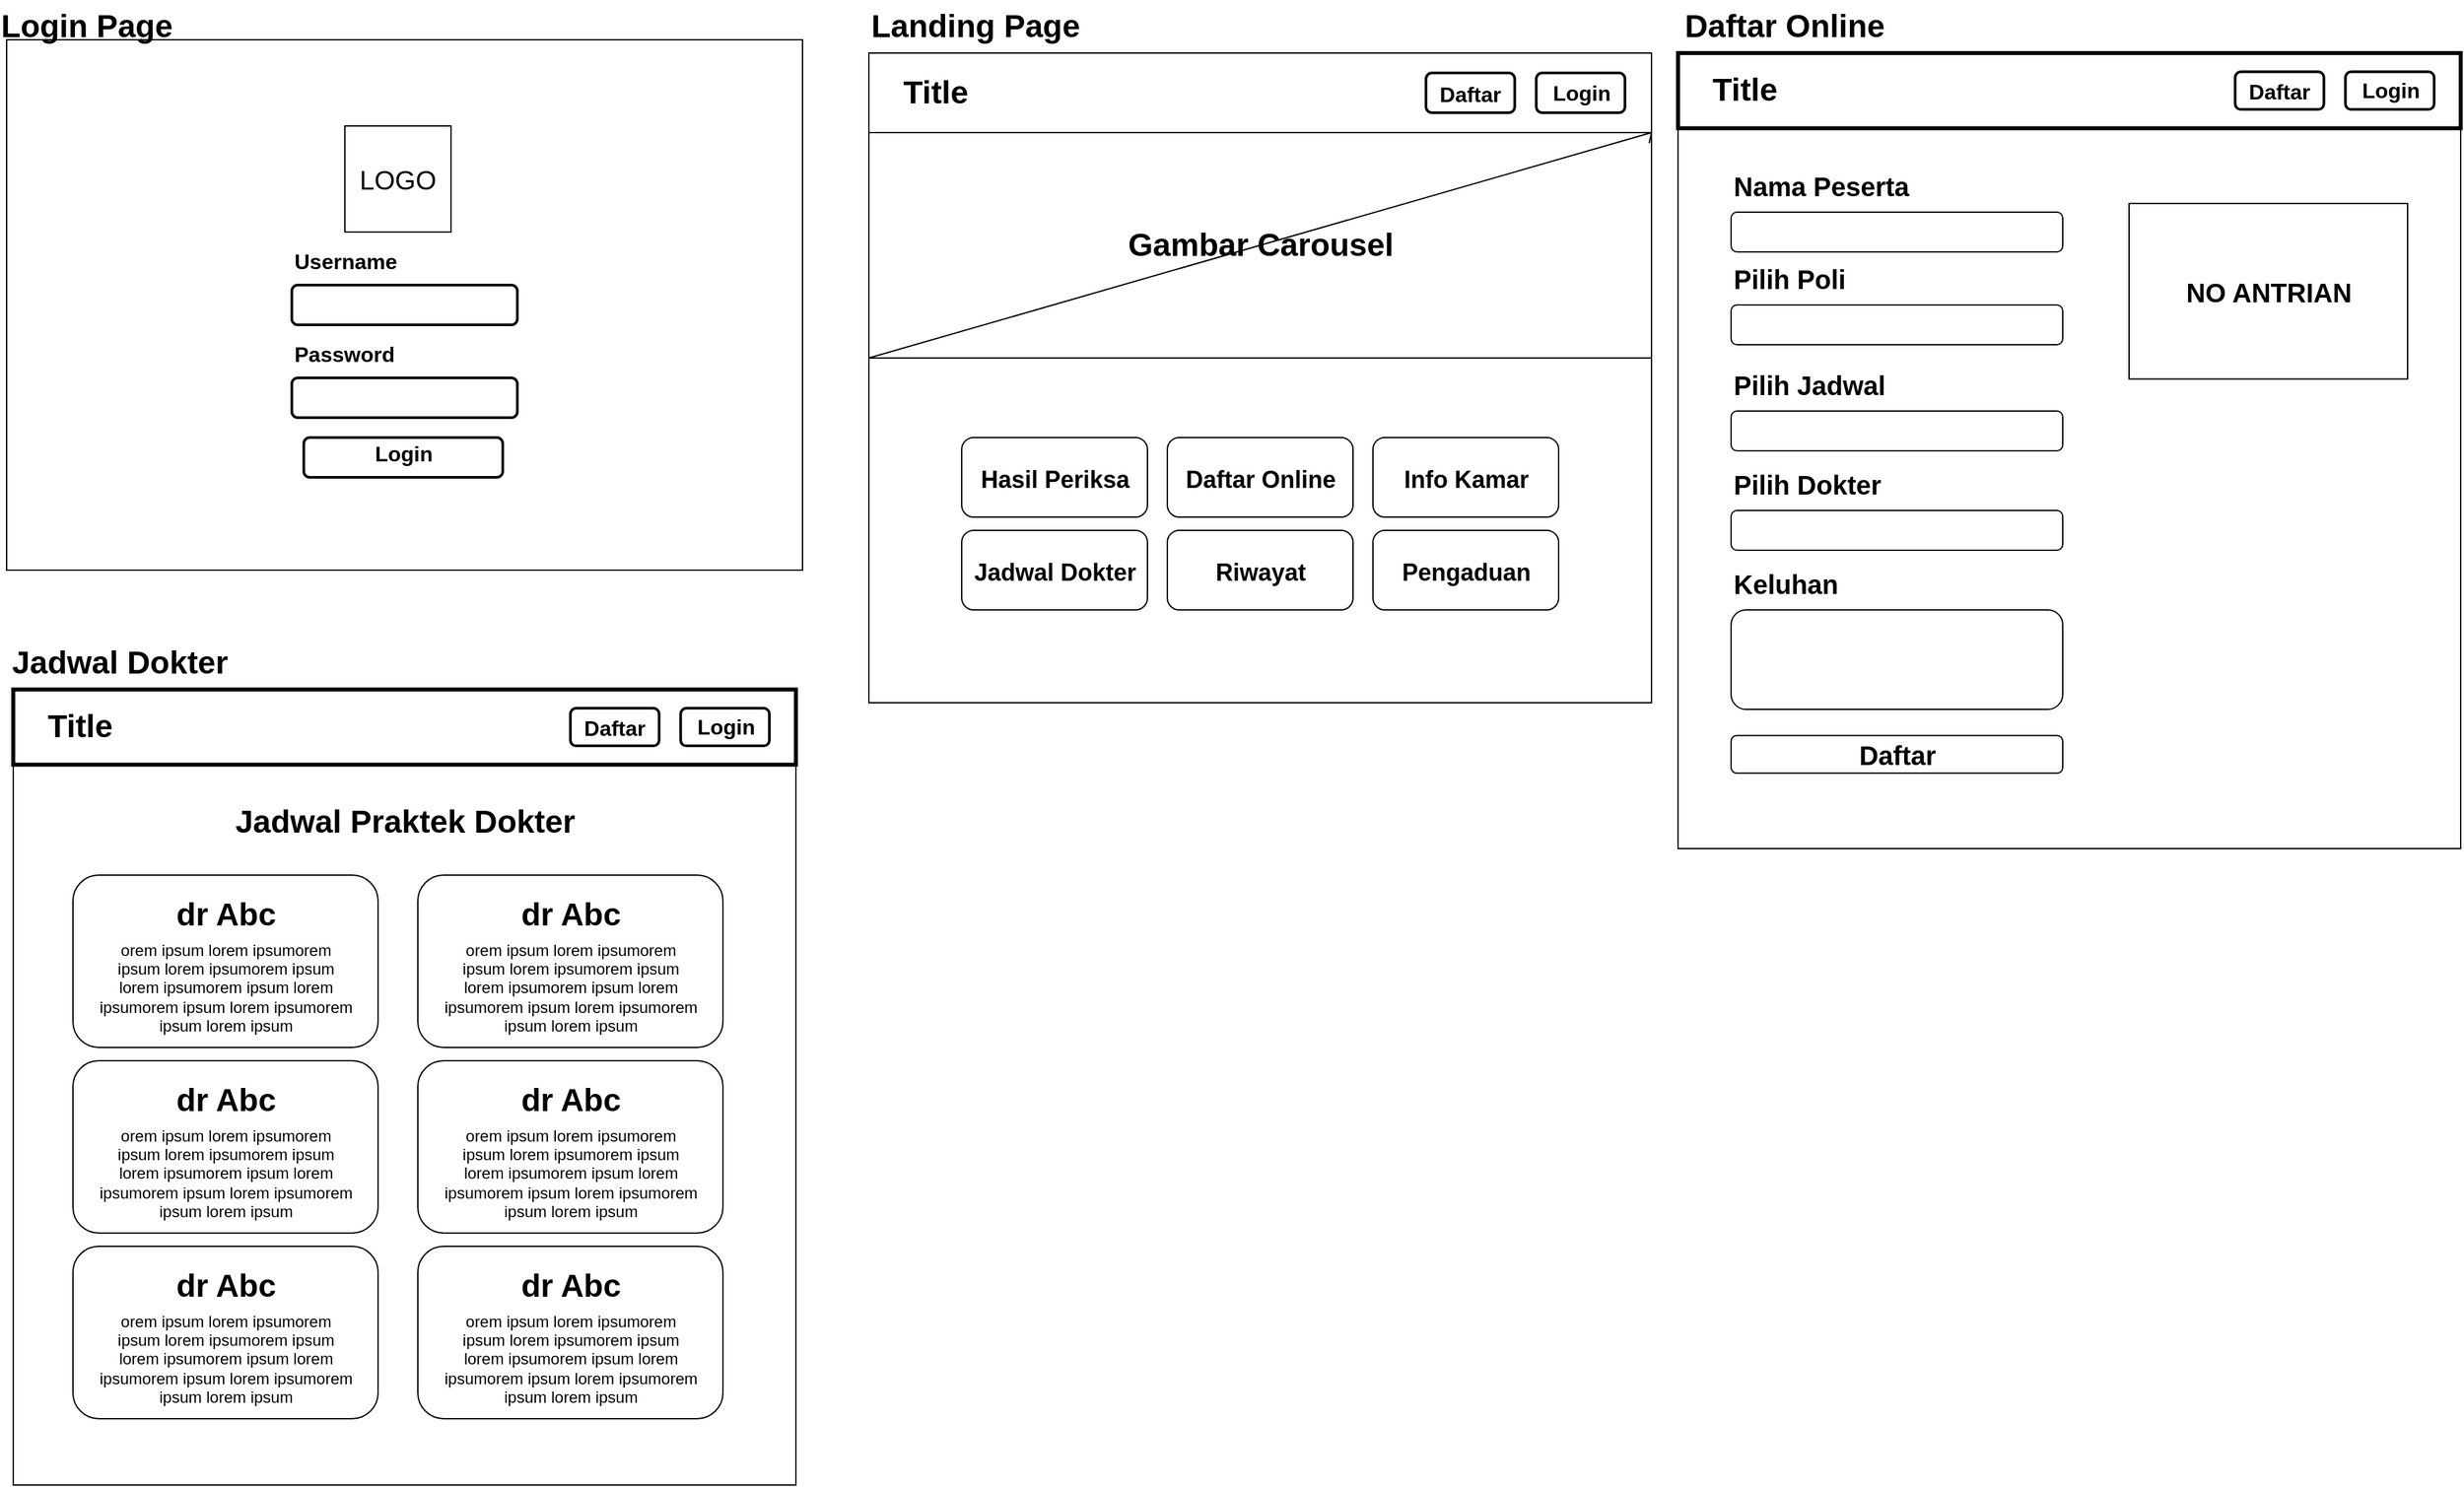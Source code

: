 <mxfile version="26.2.14">
  <diagram id="piDafpqhtRUU5qUU-vj8" name="Page-1">
    <mxGraphModel dx="2491" dy="1369" grid="1" gridSize="10" guides="1" tooltips="1" connect="1" arrows="1" fold="1" page="1" pageScale="1" pageWidth="827" pageHeight="1169" math="0" shadow="0">
      <root>
        <mxCell id="0" />
        <mxCell id="1" parent="0" />
        <mxCell id="LowavjY-TqfCx_Q-BY-E-20" value="" style="group" vertex="1" connectable="0" parent="1">
          <mxGeometry x="20" width="600" height="430" as="geometry" />
        </mxCell>
        <mxCell id="LowavjY-TqfCx_Q-BY-E-17" value="" style="group" vertex="1" connectable="0" parent="LowavjY-TqfCx_Q-BY-E-20">
          <mxGeometry y="30" width="600" height="400" as="geometry" />
        </mxCell>
        <mxCell id="LowavjY-TqfCx_Q-BY-E-1" value="" style="rounded=0;whiteSpace=wrap;html=1;" vertex="1" parent="LowavjY-TqfCx_Q-BY-E-17">
          <mxGeometry width="600" height="400" as="geometry" />
        </mxCell>
        <mxCell id="LowavjY-TqfCx_Q-BY-E-2" value="" style="rounded=1;whiteSpace=wrap;html=1;strokeWidth=2;" vertex="1" parent="LowavjY-TqfCx_Q-BY-E-17">
          <mxGeometry x="215" y="185" width="170" height="30" as="geometry" />
        </mxCell>
        <mxCell id="LowavjY-TqfCx_Q-BY-E-4" value="&lt;font style=&quot;font-size: 16px;&quot;&gt;Username&lt;/font&gt;" style="text;strokeColor=none;fillColor=none;html=1;fontSize=24;fontStyle=1;verticalAlign=middle;align=left;" vertex="1" parent="LowavjY-TqfCx_Q-BY-E-17">
          <mxGeometry x="215" y="145" width="100" height="40" as="geometry" />
        </mxCell>
        <mxCell id="LowavjY-TqfCx_Q-BY-E-5" value="" style="rounded=1;whiteSpace=wrap;html=1;strokeWidth=2;" vertex="1" parent="LowavjY-TqfCx_Q-BY-E-17">
          <mxGeometry x="215" y="255" width="170" height="30" as="geometry" />
        </mxCell>
        <mxCell id="LowavjY-TqfCx_Q-BY-E-6" value="&lt;font style=&quot;font-size: 16px;&quot;&gt;Password&lt;/font&gt;" style="text;strokeColor=none;fillColor=none;html=1;fontSize=24;fontStyle=1;verticalAlign=middle;align=left;" vertex="1" parent="LowavjY-TqfCx_Q-BY-E-17">
          <mxGeometry x="215" y="215" width="100" height="40" as="geometry" />
        </mxCell>
        <mxCell id="LowavjY-TqfCx_Q-BY-E-7" value="" style="whiteSpace=wrap;html=1;aspect=fixed;" vertex="1" parent="LowavjY-TqfCx_Q-BY-E-17">
          <mxGeometry x="255" y="65" width="80" height="80" as="geometry" />
        </mxCell>
        <mxCell id="LowavjY-TqfCx_Q-BY-E-11" value="" style="group;fontStyle=4" vertex="1" connectable="0" parent="LowavjY-TqfCx_Q-BY-E-17">
          <mxGeometry x="220" y="300" width="150" height="30" as="geometry" />
        </mxCell>
        <mxCell id="LowavjY-TqfCx_Q-BY-E-9" value="" style="rounded=1;whiteSpace=wrap;html=1;strokeWidth=2;" vertex="1" parent="LowavjY-TqfCx_Q-BY-E-11">
          <mxGeometry x="4" width="150" height="30" as="geometry" />
        </mxCell>
        <mxCell id="LowavjY-TqfCx_Q-BY-E-10" value="&lt;font style=&quot;font-size: 16px;&quot;&gt;Login&lt;/font&gt;" style="text;strokeColor=none;fillColor=none;html=1;fontSize=24;fontStyle=1;verticalAlign=middle;align=center;" vertex="1" parent="LowavjY-TqfCx_Q-BY-E-11">
          <mxGeometry x="50.88" width="56.25" height="20" as="geometry" />
        </mxCell>
        <mxCell id="LowavjY-TqfCx_Q-BY-E-16" value="&lt;font style=&quot;font-size: 20px;&quot;&gt;LOGO&lt;/font&gt;" style="text;html=1;align=center;verticalAlign=middle;whiteSpace=wrap;rounded=0;" vertex="1" parent="LowavjY-TqfCx_Q-BY-E-17">
          <mxGeometry x="265" y="90" width="60" height="30" as="geometry" />
        </mxCell>
        <mxCell id="LowavjY-TqfCx_Q-BY-E-19" value="Login Page" style="text;strokeColor=none;fillColor=none;html=1;fontSize=24;fontStyle=1;verticalAlign=middle;align=center;" vertex="1" parent="LowavjY-TqfCx_Q-BY-E-20">
          <mxGeometry x="10" width="100" height="40" as="geometry" />
        </mxCell>
        <mxCell id="LowavjY-TqfCx_Q-BY-E-53" value="" style="rounded=0;whiteSpace=wrap;html=1;movable=1;resizable=1;rotatable=1;deletable=1;editable=1;locked=0;connectable=1;" vertex="1" parent="1">
          <mxGeometry x="1280" y="40" width="590" height="600" as="geometry" />
        </mxCell>
        <mxCell id="LowavjY-TqfCx_Q-BY-E-50" value="" style="group" vertex="1" connectable="0" parent="1">
          <mxGeometry x="670" width="590" height="530" as="geometry" />
        </mxCell>
        <mxCell id="LowavjY-TqfCx_Q-BY-E-48" value="" style="group" vertex="1" connectable="0" parent="LowavjY-TqfCx_Q-BY-E-50">
          <mxGeometry y="40" width="590" height="490" as="geometry" />
        </mxCell>
        <mxCell id="LowavjY-TqfCx_Q-BY-E-21" value="" style="rounded=0;whiteSpace=wrap;html=1;" vertex="1" parent="LowavjY-TqfCx_Q-BY-E-48">
          <mxGeometry width="590" height="490" as="geometry" />
        </mxCell>
        <mxCell id="LowavjY-TqfCx_Q-BY-E-23" value="Title" style="text;strokeColor=none;fillColor=none;html=1;fontSize=24;fontStyle=1;verticalAlign=middle;align=center;" vertex="1" parent="LowavjY-TqfCx_Q-BY-E-48">
          <mxGeometry y="10" width="100" height="40" as="geometry" />
        </mxCell>
        <mxCell id="LowavjY-TqfCx_Q-BY-E-30" value="" style="group" vertex="1" connectable="0" parent="LowavjY-TqfCx_Q-BY-E-48">
          <mxGeometry x="420" y="15" width="66.88" height="30" as="geometry" />
        </mxCell>
        <mxCell id="LowavjY-TqfCx_Q-BY-E-28" value="" style="rounded=1;whiteSpace=wrap;html=1;strokeWidth=2;" vertex="1" parent="LowavjY-TqfCx_Q-BY-E-30">
          <mxGeometry width="66.88" height="30" as="geometry" />
        </mxCell>
        <mxCell id="LowavjY-TqfCx_Q-BY-E-29" value="&lt;font style=&quot;font-size: 16px;&quot;&gt;Daftar&lt;/font&gt;" style="text;strokeColor=none;fillColor=none;html=1;fontSize=24;fontStyle=1;verticalAlign=middle;align=center;" vertex="1" parent="LowavjY-TqfCx_Q-BY-E-30">
          <mxGeometry x="5.31" y="4" width="56.25" height="20" as="geometry" />
        </mxCell>
        <mxCell id="LowavjY-TqfCx_Q-BY-E-31" value="" style="group" vertex="1" connectable="0" parent="LowavjY-TqfCx_Q-BY-E-48">
          <mxGeometry x="503.12" y="15" width="66.88" height="30" as="geometry" />
        </mxCell>
        <mxCell id="LowavjY-TqfCx_Q-BY-E-26" value="" style="rounded=1;whiteSpace=wrap;html=1;strokeWidth=2;" vertex="1" parent="LowavjY-TqfCx_Q-BY-E-31">
          <mxGeometry width="66.88" height="30" as="geometry" />
        </mxCell>
        <mxCell id="LowavjY-TqfCx_Q-BY-E-27" value="&lt;font style=&quot;font-size: 16px;&quot;&gt;Login&lt;/font&gt;" style="text;strokeColor=none;fillColor=none;html=1;fontSize=24;fontStyle=1;verticalAlign=middle;align=center;" vertex="1" parent="LowavjY-TqfCx_Q-BY-E-31">
          <mxGeometry x="5.32" y="3" width="56.25" height="20" as="geometry" />
        </mxCell>
        <mxCell id="LowavjY-TqfCx_Q-BY-E-32" value="" style="rounded=0;whiteSpace=wrap;html=1;glass=0;shadow=0;" vertex="1" parent="LowavjY-TqfCx_Q-BY-E-48">
          <mxGeometry y="60" width="590" height="170" as="geometry" />
        </mxCell>
        <mxCell id="LowavjY-TqfCx_Q-BY-E-33" value="" style="endArrow=none;html=1;rounded=0;exitX=0;exitY=1;exitDx=0;exitDy=0;entryX=0.997;entryY=0.047;entryDx=0;entryDy=0;entryPerimeter=0;" edge="1" parent="LowavjY-TqfCx_Q-BY-E-48" source="LowavjY-TqfCx_Q-BY-E-32" target="LowavjY-TqfCx_Q-BY-E-32">
          <mxGeometry width="50" height="50" relative="1" as="geometry">
            <mxPoint x="200" y="220" as="sourcePoint" />
            <mxPoint x="250" y="170" as="targetPoint" />
            <Array as="points">
              <mxPoint x="590" y="60" />
            </Array>
          </mxGeometry>
        </mxCell>
        <mxCell id="LowavjY-TqfCx_Q-BY-E-34" value="Gambar Carousel" style="text;strokeColor=none;fillColor=none;html=1;fontSize=24;fontStyle=1;verticalAlign=middle;align=center;" vertex="1" parent="LowavjY-TqfCx_Q-BY-E-48">
          <mxGeometry x="245" y="125" width="100" height="40" as="geometry" />
        </mxCell>
        <mxCell id="LowavjY-TqfCx_Q-BY-E-36" value="" style="rounded=1;whiteSpace=wrap;html=1;" vertex="1" parent="LowavjY-TqfCx_Q-BY-E-48">
          <mxGeometry x="70" y="290" width="140" height="60" as="geometry" />
        </mxCell>
        <mxCell id="LowavjY-TqfCx_Q-BY-E-37" value="&lt;font style=&quot;font-size: 18px;&quot;&gt;Hasil Periksa&lt;/font&gt;" style="text;strokeColor=none;fillColor=none;html=1;fontSize=24;fontStyle=1;verticalAlign=middle;align=center;" vertex="1" parent="LowavjY-TqfCx_Q-BY-E-48">
          <mxGeometry x="90" y="300" width="100" height="40" as="geometry" />
        </mxCell>
        <mxCell id="LowavjY-TqfCx_Q-BY-E-38" value="" style="rounded=1;whiteSpace=wrap;html=1;" vertex="1" parent="LowavjY-TqfCx_Q-BY-E-48">
          <mxGeometry x="225" y="290" width="140" height="60" as="geometry" />
        </mxCell>
        <mxCell id="LowavjY-TqfCx_Q-BY-E-39" value="&lt;font style=&quot;font-size: 18px;&quot;&gt;Daftar Online&lt;/font&gt;" style="text;strokeColor=none;fillColor=none;html=1;fontSize=24;fontStyle=1;verticalAlign=middle;align=center;" vertex="1" parent="LowavjY-TqfCx_Q-BY-E-48">
          <mxGeometry x="245" y="300" width="100" height="40" as="geometry" />
        </mxCell>
        <mxCell id="LowavjY-TqfCx_Q-BY-E-40" value="" style="rounded=1;whiteSpace=wrap;html=1;" vertex="1" parent="LowavjY-TqfCx_Q-BY-E-48">
          <mxGeometry x="380" y="290" width="140" height="60" as="geometry" />
        </mxCell>
        <mxCell id="LowavjY-TqfCx_Q-BY-E-41" value="&lt;font style=&quot;font-size: 18px;&quot;&gt;Info Kamar&lt;/font&gt;" style="text;strokeColor=none;fillColor=none;html=1;fontSize=24;fontStyle=1;verticalAlign=middle;align=center;" vertex="1" parent="LowavjY-TqfCx_Q-BY-E-48">
          <mxGeometry x="400" y="300" width="100" height="40" as="geometry" />
        </mxCell>
        <mxCell id="LowavjY-TqfCx_Q-BY-E-42" value="" style="rounded=1;whiteSpace=wrap;html=1;" vertex="1" parent="LowavjY-TqfCx_Q-BY-E-48">
          <mxGeometry x="70" y="360" width="140" height="60" as="geometry" />
        </mxCell>
        <mxCell id="LowavjY-TqfCx_Q-BY-E-43" value="&lt;font style=&quot;font-size: 18px;&quot;&gt;Jadwal Dokter&lt;/font&gt;" style="text;strokeColor=none;fillColor=none;html=1;fontSize=24;fontStyle=1;verticalAlign=middle;align=center;" vertex="1" parent="LowavjY-TqfCx_Q-BY-E-48">
          <mxGeometry x="90" y="370" width="100" height="40" as="geometry" />
        </mxCell>
        <mxCell id="LowavjY-TqfCx_Q-BY-E-44" value="" style="rounded=1;whiteSpace=wrap;html=1;" vertex="1" parent="LowavjY-TqfCx_Q-BY-E-48">
          <mxGeometry x="225" y="360" width="140" height="60" as="geometry" />
        </mxCell>
        <mxCell id="LowavjY-TqfCx_Q-BY-E-45" value="&lt;font style=&quot;font-size: 18px;&quot;&gt;Riwayat&lt;/font&gt;" style="text;strokeColor=none;fillColor=none;html=1;fontSize=24;fontStyle=1;verticalAlign=middle;align=center;" vertex="1" parent="LowavjY-TqfCx_Q-BY-E-48">
          <mxGeometry x="245" y="370" width="100" height="40" as="geometry" />
        </mxCell>
        <mxCell id="LowavjY-TqfCx_Q-BY-E-46" value="" style="rounded=1;whiteSpace=wrap;html=1;" vertex="1" parent="LowavjY-TqfCx_Q-BY-E-48">
          <mxGeometry x="380" y="360" width="140" height="60" as="geometry" />
        </mxCell>
        <mxCell id="LowavjY-TqfCx_Q-BY-E-47" value="&lt;font style=&quot;font-size: 18px;&quot;&gt;Pengaduan&lt;/font&gt;" style="text;strokeColor=none;fillColor=none;html=1;fontSize=24;fontStyle=1;verticalAlign=middle;align=center;" vertex="1" parent="LowavjY-TqfCx_Q-BY-E-48">
          <mxGeometry x="400" y="370" width="100" height="40" as="geometry" />
        </mxCell>
        <mxCell id="LowavjY-TqfCx_Q-BY-E-49" value="Landing Page" style="text;strokeColor=none;fillColor=none;html=1;fontSize=24;fontStyle=1;verticalAlign=middle;align=center;" vertex="1" parent="LowavjY-TqfCx_Q-BY-E-50">
          <mxGeometry x="30" width="100" height="40" as="geometry" />
        </mxCell>
        <mxCell id="LowavjY-TqfCx_Q-BY-E-77" value="Daftar Online" style="text;strokeColor=none;fillColor=none;html=1;fontSize=24;fontStyle=1;verticalAlign=middle;align=center;" vertex="1" parent="1">
          <mxGeometry x="1310" width="100" height="40" as="geometry" />
        </mxCell>
        <mxCell id="LowavjY-TqfCx_Q-BY-E-79" value="" style="rounded=1;whiteSpace=wrap;html=1;" vertex="1" parent="1">
          <mxGeometry x="1320" y="160" width="250" height="30" as="geometry" />
        </mxCell>
        <mxCell id="LowavjY-TqfCx_Q-BY-E-80" value="&lt;font style=&quot;font-size: 20px;&quot;&gt;Nama Peserta&lt;/font&gt;" style="text;strokeColor=none;fillColor=none;html=1;fontSize=24;fontStyle=1;verticalAlign=middle;align=left;" vertex="1" parent="1">
          <mxGeometry x="1320" y="120" width="100" height="40" as="geometry" />
        </mxCell>
        <mxCell id="LowavjY-TqfCx_Q-BY-E-81" value="" style="rounded=1;whiteSpace=wrap;html=1;" vertex="1" parent="1">
          <mxGeometry x="1320" y="230" width="250" height="30" as="geometry" />
        </mxCell>
        <mxCell id="LowavjY-TqfCx_Q-BY-E-82" value="&lt;font style=&quot;font-size: 20px;&quot;&gt;Pilih Poli&lt;/font&gt;" style="text;strokeColor=none;fillColor=none;html=1;fontSize=24;fontStyle=1;verticalAlign=middle;align=left;" vertex="1" parent="1">
          <mxGeometry x="1320" y="190" width="100" height="40" as="geometry" />
        </mxCell>
        <mxCell id="LowavjY-TqfCx_Q-BY-E-83" value="" style="rounded=1;whiteSpace=wrap;html=1;" vertex="1" parent="1">
          <mxGeometry x="1320" y="310" width="250" height="30" as="geometry" />
        </mxCell>
        <mxCell id="LowavjY-TqfCx_Q-BY-E-84" value="&lt;font style=&quot;font-size: 20px;&quot;&gt;Pilih Jadwal&lt;/font&gt;" style="text;strokeColor=none;fillColor=none;html=1;fontSize=24;fontStyle=1;verticalAlign=middle;align=left;" vertex="1" parent="1">
          <mxGeometry x="1320" y="270" width="100" height="40" as="geometry" />
        </mxCell>
        <mxCell id="LowavjY-TqfCx_Q-BY-E-85" value="" style="rounded=1;whiteSpace=wrap;html=1;" vertex="1" parent="1">
          <mxGeometry x="1320" y="460" width="250" height="75" as="geometry" />
        </mxCell>
        <mxCell id="LowavjY-TqfCx_Q-BY-E-86" value="&lt;font style=&quot;font-size: 20px;&quot;&gt;Keluhan&lt;/font&gt;" style="text;strokeColor=none;fillColor=none;html=1;fontSize=24;fontStyle=1;verticalAlign=middle;align=left;" vertex="1" parent="1">
          <mxGeometry x="1320" y="420" width="100" height="40" as="geometry" />
        </mxCell>
        <mxCell id="LowavjY-TqfCx_Q-BY-E-54" value="" style="rounded=0;whiteSpace=wrap;html=1;strokeWidth=3;" vertex="1" parent="1">
          <mxGeometry x="1280" y="40" width="590" height="56.727" as="geometry" />
        </mxCell>
        <mxCell id="LowavjY-TqfCx_Q-BY-E-55" value="Title" style="text;strokeColor=none;fillColor=none;html=1;fontSize=24;fontStyle=1;verticalAlign=middle;align=center;" vertex="1" parent="1">
          <mxGeometry x="1280" y="49.455" width="100" height="37.818" as="geometry" />
        </mxCell>
        <mxCell id="LowavjY-TqfCx_Q-BY-E-56" value="" style="group" vertex="1" connectable="0" parent="1">
          <mxGeometry x="1700" y="54.182" width="66.88" height="28.364" as="geometry" />
        </mxCell>
        <mxCell id="LowavjY-TqfCx_Q-BY-E-57" value="" style="rounded=1;whiteSpace=wrap;html=1;strokeWidth=2;" vertex="1" parent="LowavjY-TqfCx_Q-BY-E-56">
          <mxGeometry width="66.88" height="28.364" as="geometry" />
        </mxCell>
        <mxCell id="LowavjY-TqfCx_Q-BY-E-58" value="&lt;font style=&quot;font-size: 16px;&quot;&gt;Daftar&lt;/font&gt;" style="text;strokeColor=none;fillColor=none;html=1;fontSize=24;fontStyle=1;verticalAlign=middle;align=center;" vertex="1" parent="LowavjY-TqfCx_Q-BY-E-56">
          <mxGeometry x="5.31" y="3.782" width="56.25" height="18.909" as="geometry" />
        </mxCell>
        <mxCell id="LowavjY-TqfCx_Q-BY-E-59" value="" style="group" vertex="1" connectable="0" parent="1">
          <mxGeometry x="1783.12" y="54.182" width="66.88" height="28.364" as="geometry" />
        </mxCell>
        <mxCell id="LowavjY-TqfCx_Q-BY-E-60" value="" style="rounded=1;whiteSpace=wrap;html=1;strokeWidth=2;" vertex="1" parent="LowavjY-TqfCx_Q-BY-E-59">
          <mxGeometry width="66.88" height="28.364" as="geometry" />
        </mxCell>
        <mxCell id="LowavjY-TqfCx_Q-BY-E-61" value="&lt;font style=&quot;font-size: 16px;&quot;&gt;Login&lt;/font&gt;" style="text;strokeColor=none;fillColor=none;html=1;fontSize=24;fontStyle=1;verticalAlign=middle;align=center;" vertex="1" parent="LowavjY-TqfCx_Q-BY-E-59">
          <mxGeometry x="5.32" y="2.836" width="56.25" height="18.909" as="geometry" />
        </mxCell>
        <mxCell id="LowavjY-TqfCx_Q-BY-E-88" value="" style="rounded=0;whiteSpace=wrap;html=1;" vertex="1" parent="1">
          <mxGeometry x="1620" y="153.455" width="210" height="132.364" as="geometry" />
        </mxCell>
        <mxCell id="LowavjY-TqfCx_Q-BY-E-89" value="&lt;font style=&quot;font-size: 20px;&quot;&gt;NO ANTRIAN&lt;/font&gt;" style="text;strokeColor=none;fillColor=none;html=1;fontSize=24;fontStyle=1;verticalAlign=middle;align=center;" vertex="1" parent="1">
          <mxGeometry x="1675" y="200.727" width="100" height="37.818" as="geometry" />
        </mxCell>
        <mxCell id="LowavjY-TqfCx_Q-BY-E-93" value="" style="group" vertex="1" connectable="0" parent="1">
          <mxGeometry x="1320" y="550.003" width="250" height="37.818" as="geometry" />
        </mxCell>
        <mxCell id="LowavjY-TqfCx_Q-BY-E-78" value="" style="rounded=1;whiteSpace=wrap;html=1;" vertex="1" parent="LowavjY-TqfCx_Q-BY-E-93">
          <mxGeometry y="4.727" width="250" height="28.364" as="geometry" />
        </mxCell>
        <mxCell id="LowavjY-TqfCx_Q-BY-E-87" value="&lt;font style=&quot;font-size: 20px;&quot;&gt;Daftar&lt;/font&gt;" style="text;strokeColor=none;fillColor=none;html=1;fontSize=24;fontStyle=1;verticalAlign=middle;align=center;" vertex="1" parent="LowavjY-TqfCx_Q-BY-E-93">
          <mxGeometry x="75" width="100" height="37.818" as="geometry" />
        </mxCell>
        <mxCell id="LowavjY-TqfCx_Q-BY-E-94" value="" style="rounded=1;whiteSpace=wrap;html=1;" vertex="1" parent="1">
          <mxGeometry x="1320" y="385" width="250" height="30" as="geometry" />
        </mxCell>
        <mxCell id="LowavjY-TqfCx_Q-BY-E-95" value="&lt;font style=&quot;font-size: 20px;&quot;&gt;Pilih Dokter&lt;/font&gt;" style="text;strokeColor=none;fillColor=none;html=1;fontSize=24;fontStyle=1;verticalAlign=middle;align=left;" vertex="1" parent="1">
          <mxGeometry x="1320" y="345" width="100" height="40" as="geometry" />
        </mxCell>
        <mxCell id="LowavjY-TqfCx_Q-BY-E-101" value="" style="rounded=0;whiteSpace=wrap;html=1;movable=1;resizable=1;rotatable=1;deletable=1;editable=1;locked=0;connectable=1;" vertex="1" parent="1">
          <mxGeometry x="25" y="520" width="590" height="600" as="geometry" />
        </mxCell>
        <mxCell id="LowavjY-TqfCx_Q-BY-E-102" value="Jadwal Dokter" style="text;strokeColor=none;fillColor=none;html=1;fontSize=24;fontStyle=1;verticalAlign=middle;align=center;" vertex="1" parent="1">
          <mxGeometry x="55" y="480" width="100" height="40" as="geometry" />
        </mxCell>
        <mxCell id="LowavjY-TqfCx_Q-BY-E-111" value="" style="rounded=0;whiteSpace=wrap;html=1;strokeWidth=3;" vertex="1" parent="1">
          <mxGeometry x="25" y="520" width="590" height="56.727" as="geometry" />
        </mxCell>
        <mxCell id="LowavjY-TqfCx_Q-BY-E-112" value="Title" style="text;strokeColor=none;fillColor=none;html=1;fontSize=24;fontStyle=1;verticalAlign=middle;align=center;" vertex="1" parent="1">
          <mxGeometry x="25" y="529.455" width="100" height="37.818" as="geometry" />
        </mxCell>
        <mxCell id="LowavjY-TqfCx_Q-BY-E-113" value="" style="group" vertex="1" connectable="0" parent="1">
          <mxGeometry x="445" y="534.182" width="66.88" height="28.364" as="geometry" />
        </mxCell>
        <mxCell id="LowavjY-TqfCx_Q-BY-E-114" value="" style="rounded=1;whiteSpace=wrap;html=1;strokeWidth=2;" vertex="1" parent="LowavjY-TqfCx_Q-BY-E-113">
          <mxGeometry width="66.88" height="28.364" as="geometry" />
        </mxCell>
        <mxCell id="LowavjY-TqfCx_Q-BY-E-115" value="&lt;font style=&quot;font-size: 16px;&quot;&gt;Daftar&lt;/font&gt;" style="text;strokeColor=none;fillColor=none;html=1;fontSize=24;fontStyle=1;verticalAlign=middle;align=center;" vertex="1" parent="LowavjY-TqfCx_Q-BY-E-113">
          <mxGeometry x="5.31" y="3.782" width="56.25" height="18.909" as="geometry" />
        </mxCell>
        <mxCell id="LowavjY-TqfCx_Q-BY-E-116" value="" style="group" vertex="1" connectable="0" parent="1">
          <mxGeometry x="528.12" y="534.182" width="66.88" height="28.364" as="geometry" />
        </mxCell>
        <mxCell id="LowavjY-TqfCx_Q-BY-E-117" value="" style="rounded=1;whiteSpace=wrap;html=1;strokeWidth=2;" vertex="1" parent="LowavjY-TqfCx_Q-BY-E-116">
          <mxGeometry width="66.88" height="28.364" as="geometry" />
        </mxCell>
        <mxCell id="LowavjY-TqfCx_Q-BY-E-118" value="&lt;font style=&quot;font-size: 16px;&quot;&gt;Login&lt;/font&gt;" style="text;strokeColor=none;fillColor=none;html=1;fontSize=24;fontStyle=1;verticalAlign=middle;align=center;" vertex="1" parent="LowavjY-TqfCx_Q-BY-E-116">
          <mxGeometry x="5.32" y="2.836" width="56.25" height="18.909" as="geometry" />
        </mxCell>
        <mxCell id="LowavjY-TqfCx_Q-BY-E-128" value="Jadwal Praktek Dokter" style="text;strokeColor=none;fillColor=none;html=1;fontSize=24;fontStyle=1;verticalAlign=middle;align=center;" vertex="1" parent="1">
          <mxGeometry x="270" y="600" width="100" height="40" as="geometry" />
        </mxCell>
        <mxCell id="LowavjY-TqfCx_Q-BY-E-132" value="" style="group" vertex="1" connectable="0" parent="1">
          <mxGeometry x="70" y="660" width="230" height="130" as="geometry" />
        </mxCell>
        <mxCell id="LowavjY-TqfCx_Q-BY-E-137" value="" style="group" vertex="1" connectable="0" parent="LowavjY-TqfCx_Q-BY-E-132">
          <mxGeometry width="230" height="130" as="geometry" />
        </mxCell>
        <mxCell id="LowavjY-TqfCx_Q-BY-E-129" value="" style="rounded=1;whiteSpace=wrap;html=1;" vertex="1" parent="LowavjY-TqfCx_Q-BY-E-137">
          <mxGeometry width="230" height="130" as="geometry" />
        </mxCell>
        <mxCell id="LowavjY-TqfCx_Q-BY-E-130" value="dr Abc" style="text;strokeColor=none;fillColor=none;html=1;fontSize=24;fontStyle=1;verticalAlign=middle;align=center;" vertex="1" parent="LowavjY-TqfCx_Q-BY-E-137">
          <mxGeometry x="65" y="10" width="100" height="40" as="geometry" />
        </mxCell>
        <mxCell id="LowavjY-TqfCx_Q-BY-E-131" value="orem ipsum lorem ipsumorem ipsum lorem ipsumorem ipsum lorem ipsumorem ipsum lorem ipsumorem ipsum lorem ipsumorem ipsum lorem ipsum" style="text;html=1;align=center;verticalAlign=middle;whiteSpace=wrap;rounded=0;" vertex="1" parent="LowavjY-TqfCx_Q-BY-E-137">
          <mxGeometry x="17.5" y="70" width="195" height="30" as="geometry" />
        </mxCell>
        <mxCell id="LowavjY-TqfCx_Q-BY-E-133" value="" style="group" vertex="1" connectable="0" parent="1">
          <mxGeometry x="330" y="660" width="230" height="130" as="geometry" />
        </mxCell>
        <mxCell id="LowavjY-TqfCx_Q-BY-E-134" value="" style="rounded=1;whiteSpace=wrap;html=1;" vertex="1" parent="LowavjY-TqfCx_Q-BY-E-133">
          <mxGeometry width="230" height="130" as="geometry" />
        </mxCell>
        <mxCell id="LowavjY-TqfCx_Q-BY-E-135" value="dr Abc" style="text;strokeColor=none;fillColor=none;html=1;fontSize=24;fontStyle=1;verticalAlign=middle;align=center;" vertex="1" parent="LowavjY-TqfCx_Q-BY-E-133">
          <mxGeometry x="65" y="10" width="100" height="40" as="geometry" />
        </mxCell>
        <mxCell id="LowavjY-TqfCx_Q-BY-E-136" value="orem ipsum lorem ipsumorem ipsum lorem ipsumorem ipsum lorem ipsumorem ipsum lorem ipsumorem ipsum lorem ipsumorem ipsum lorem ipsum" style="text;html=1;align=center;verticalAlign=middle;whiteSpace=wrap;rounded=0;" vertex="1" parent="LowavjY-TqfCx_Q-BY-E-133">
          <mxGeometry x="17.5" y="70" width="195" height="30" as="geometry" />
        </mxCell>
        <mxCell id="LowavjY-TqfCx_Q-BY-E-138" value="" style="group" vertex="1" connectable="0" parent="1">
          <mxGeometry x="70" y="800" width="230" height="130" as="geometry" />
        </mxCell>
        <mxCell id="LowavjY-TqfCx_Q-BY-E-139" value="" style="group" vertex="1" connectable="0" parent="LowavjY-TqfCx_Q-BY-E-138">
          <mxGeometry width="230" height="130" as="geometry" />
        </mxCell>
        <mxCell id="LowavjY-TqfCx_Q-BY-E-140" value="" style="rounded=1;whiteSpace=wrap;html=1;" vertex="1" parent="LowavjY-TqfCx_Q-BY-E-139">
          <mxGeometry width="230" height="130" as="geometry" />
        </mxCell>
        <mxCell id="LowavjY-TqfCx_Q-BY-E-141" value="dr Abc" style="text;strokeColor=none;fillColor=none;html=1;fontSize=24;fontStyle=1;verticalAlign=middle;align=center;" vertex="1" parent="LowavjY-TqfCx_Q-BY-E-139">
          <mxGeometry x="65" y="10" width="100" height="40" as="geometry" />
        </mxCell>
        <mxCell id="LowavjY-TqfCx_Q-BY-E-142" value="orem ipsum lorem ipsumorem ipsum lorem ipsumorem ipsum lorem ipsumorem ipsum lorem ipsumorem ipsum lorem ipsumorem ipsum lorem ipsum" style="text;html=1;align=center;verticalAlign=middle;whiteSpace=wrap;rounded=0;" vertex="1" parent="LowavjY-TqfCx_Q-BY-E-139">
          <mxGeometry x="17.5" y="70" width="195" height="30" as="geometry" />
        </mxCell>
        <mxCell id="LowavjY-TqfCx_Q-BY-E-143" value="" style="group" vertex="1" connectable="0" parent="1">
          <mxGeometry x="330" y="800" width="230" height="130" as="geometry" />
        </mxCell>
        <mxCell id="LowavjY-TqfCx_Q-BY-E-144" value="" style="rounded=1;whiteSpace=wrap;html=1;" vertex="1" parent="LowavjY-TqfCx_Q-BY-E-143">
          <mxGeometry width="230" height="130" as="geometry" />
        </mxCell>
        <mxCell id="LowavjY-TqfCx_Q-BY-E-145" value="dr Abc" style="text;strokeColor=none;fillColor=none;html=1;fontSize=24;fontStyle=1;verticalAlign=middle;align=center;" vertex="1" parent="LowavjY-TqfCx_Q-BY-E-143">
          <mxGeometry x="65" y="10" width="100" height="40" as="geometry" />
        </mxCell>
        <mxCell id="LowavjY-TqfCx_Q-BY-E-146" value="orem ipsum lorem ipsumorem ipsum lorem ipsumorem ipsum lorem ipsumorem ipsum lorem ipsumorem ipsum lorem ipsumorem ipsum lorem ipsum" style="text;html=1;align=center;verticalAlign=middle;whiteSpace=wrap;rounded=0;" vertex="1" parent="LowavjY-TqfCx_Q-BY-E-143">
          <mxGeometry x="17.5" y="70" width="195" height="30" as="geometry" />
        </mxCell>
        <mxCell id="LowavjY-TqfCx_Q-BY-E-147" value="" style="group" vertex="1" connectable="0" parent="1">
          <mxGeometry x="70" y="940" width="230" height="130" as="geometry" />
        </mxCell>
        <mxCell id="LowavjY-TqfCx_Q-BY-E-148" value="" style="group" vertex="1" connectable="0" parent="LowavjY-TqfCx_Q-BY-E-147">
          <mxGeometry width="230" height="130" as="geometry" />
        </mxCell>
        <mxCell id="LowavjY-TqfCx_Q-BY-E-149" value="" style="rounded=1;whiteSpace=wrap;html=1;" vertex="1" parent="LowavjY-TqfCx_Q-BY-E-148">
          <mxGeometry width="230" height="130" as="geometry" />
        </mxCell>
        <mxCell id="LowavjY-TqfCx_Q-BY-E-150" value="dr Abc" style="text;strokeColor=none;fillColor=none;html=1;fontSize=24;fontStyle=1;verticalAlign=middle;align=center;" vertex="1" parent="LowavjY-TqfCx_Q-BY-E-148">
          <mxGeometry x="65" y="10" width="100" height="40" as="geometry" />
        </mxCell>
        <mxCell id="LowavjY-TqfCx_Q-BY-E-151" value="orem ipsum lorem ipsumorem ipsum lorem ipsumorem ipsum lorem ipsumorem ipsum lorem ipsumorem ipsum lorem ipsumorem ipsum lorem ipsum" style="text;html=1;align=center;verticalAlign=middle;whiteSpace=wrap;rounded=0;" vertex="1" parent="LowavjY-TqfCx_Q-BY-E-148">
          <mxGeometry x="17.5" y="70" width="195" height="30" as="geometry" />
        </mxCell>
        <mxCell id="LowavjY-TqfCx_Q-BY-E-152" value="" style="group" vertex="1" connectable="0" parent="1">
          <mxGeometry x="330" y="940" width="230" height="130" as="geometry" />
        </mxCell>
        <mxCell id="LowavjY-TqfCx_Q-BY-E-153" value="" style="rounded=1;whiteSpace=wrap;html=1;" vertex="1" parent="LowavjY-TqfCx_Q-BY-E-152">
          <mxGeometry width="230" height="130" as="geometry" />
        </mxCell>
        <mxCell id="LowavjY-TqfCx_Q-BY-E-154" value="dr Abc" style="text;strokeColor=none;fillColor=none;html=1;fontSize=24;fontStyle=1;verticalAlign=middle;align=center;" vertex="1" parent="LowavjY-TqfCx_Q-BY-E-152">
          <mxGeometry x="65" y="10" width="100" height="40" as="geometry" />
        </mxCell>
        <mxCell id="LowavjY-TqfCx_Q-BY-E-155" value="orem ipsum lorem ipsumorem ipsum lorem ipsumorem ipsum lorem ipsumorem ipsum lorem ipsumorem ipsum lorem ipsumorem ipsum lorem ipsum" style="text;html=1;align=center;verticalAlign=middle;whiteSpace=wrap;rounded=0;" vertex="1" parent="LowavjY-TqfCx_Q-BY-E-152">
          <mxGeometry x="17.5" y="70" width="195" height="30" as="geometry" />
        </mxCell>
      </root>
    </mxGraphModel>
  </diagram>
</mxfile>
